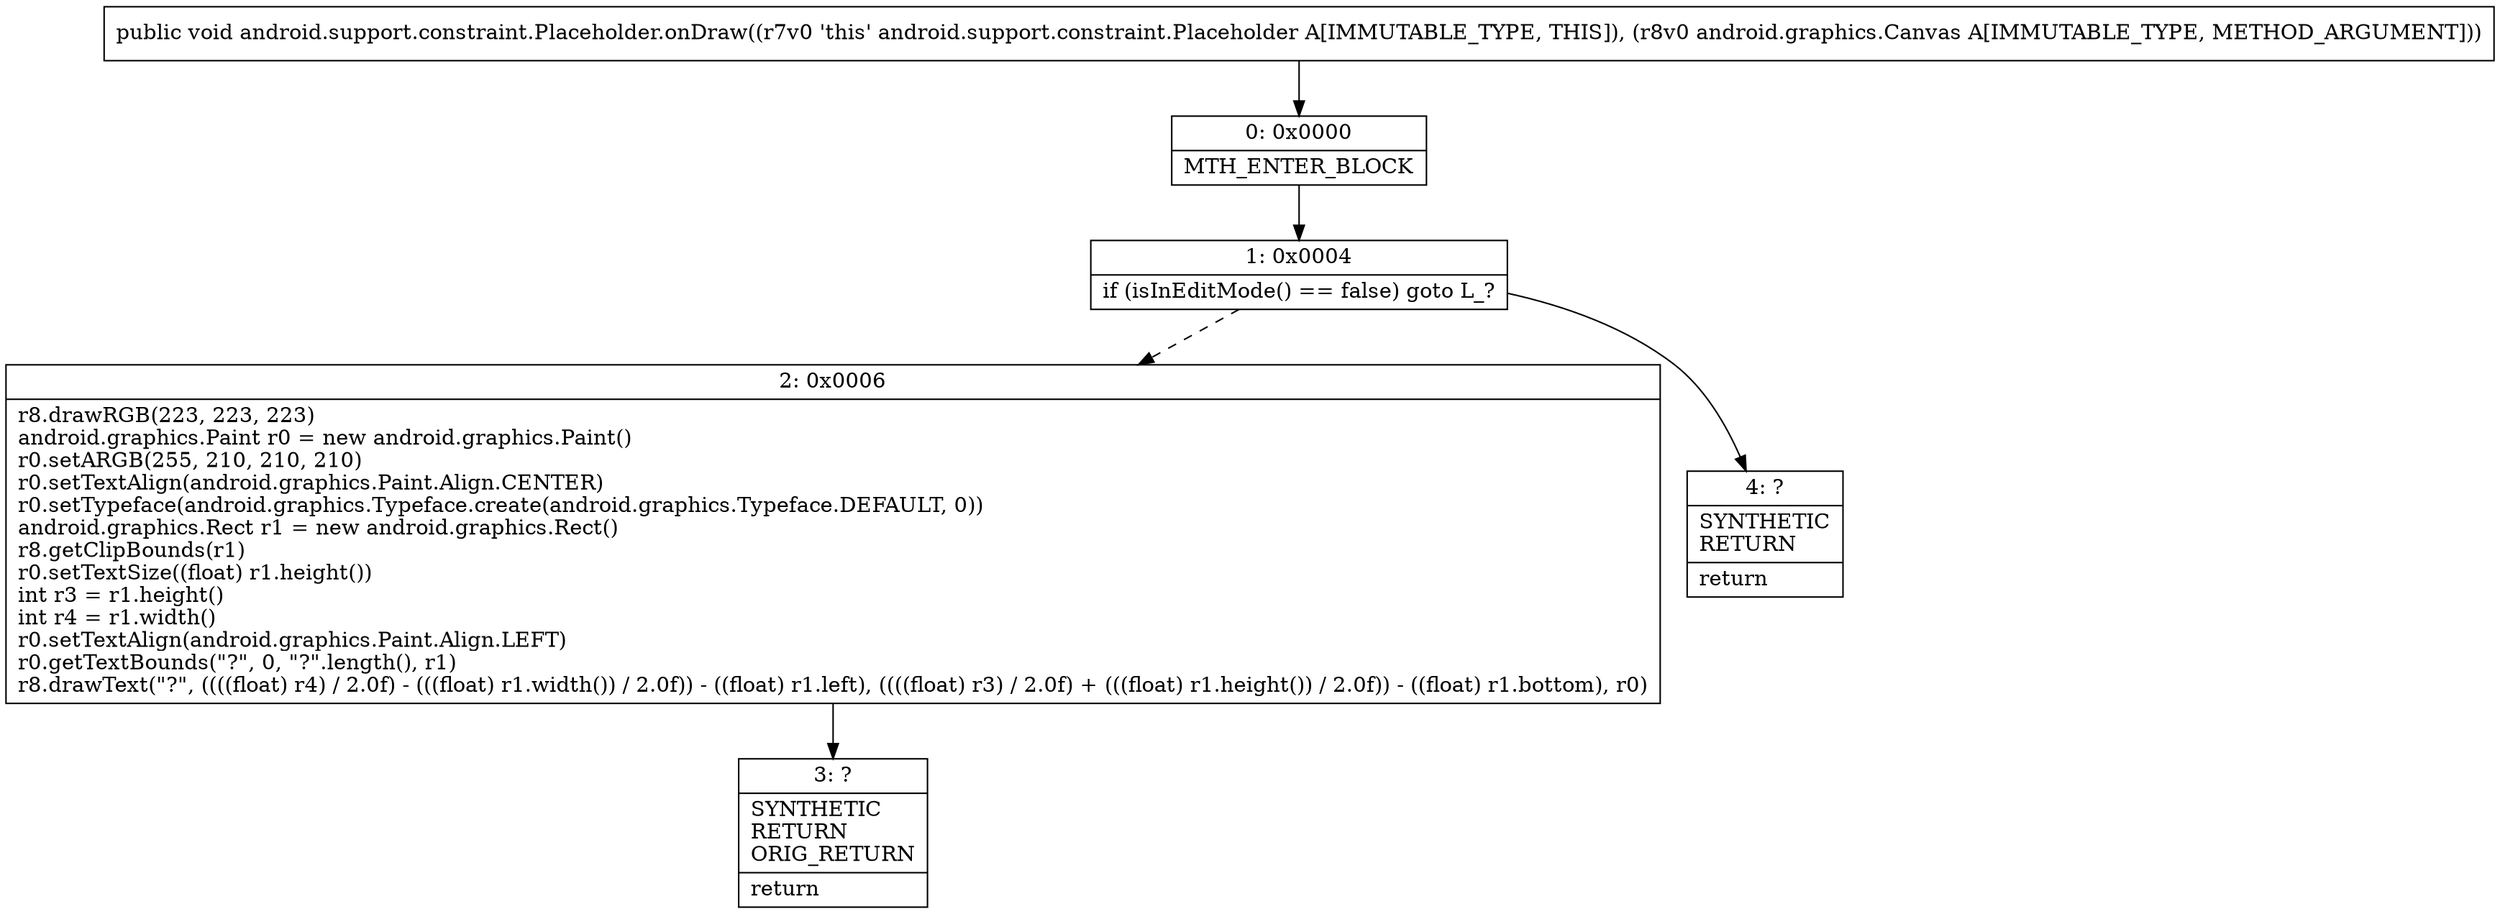 digraph "CFG forandroid.support.constraint.Placeholder.onDraw(Landroid\/graphics\/Canvas;)V" {
Node_0 [shape=record,label="{0\:\ 0x0000|MTH_ENTER_BLOCK\l}"];
Node_1 [shape=record,label="{1\:\ 0x0004|if (isInEditMode() == false) goto L_?\l}"];
Node_2 [shape=record,label="{2\:\ 0x0006|r8.drawRGB(223, 223, 223)\landroid.graphics.Paint r0 = new android.graphics.Paint()\lr0.setARGB(255, 210, 210, 210)\lr0.setTextAlign(android.graphics.Paint.Align.CENTER)\lr0.setTypeface(android.graphics.Typeface.create(android.graphics.Typeface.DEFAULT, 0))\landroid.graphics.Rect r1 = new android.graphics.Rect()\lr8.getClipBounds(r1)\lr0.setTextSize((float) r1.height())\lint r3 = r1.height()\lint r4 = r1.width()\lr0.setTextAlign(android.graphics.Paint.Align.LEFT)\lr0.getTextBounds(\"?\", 0, \"?\".length(), r1)\lr8.drawText(\"?\", ((((float) r4) \/ 2.0f) \- (((float) r1.width()) \/ 2.0f)) \- ((float) r1.left), ((((float) r3) \/ 2.0f) + (((float) r1.height()) \/ 2.0f)) \- ((float) r1.bottom), r0)\l}"];
Node_3 [shape=record,label="{3\:\ ?|SYNTHETIC\lRETURN\lORIG_RETURN\l|return\l}"];
Node_4 [shape=record,label="{4\:\ ?|SYNTHETIC\lRETURN\l|return\l}"];
MethodNode[shape=record,label="{public void android.support.constraint.Placeholder.onDraw((r7v0 'this' android.support.constraint.Placeholder A[IMMUTABLE_TYPE, THIS]), (r8v0 android.graphics.Canvas A[IMMUTABLE_TYPE, METHOD_ARGUMENT])) }"];
MethodNode -> Node_0;
Node_0 -> Node_1;
Node_1 -> Node_2[style=dashed];
Node_1 -> Node_4;
Node_2 -> Node_3;
}

